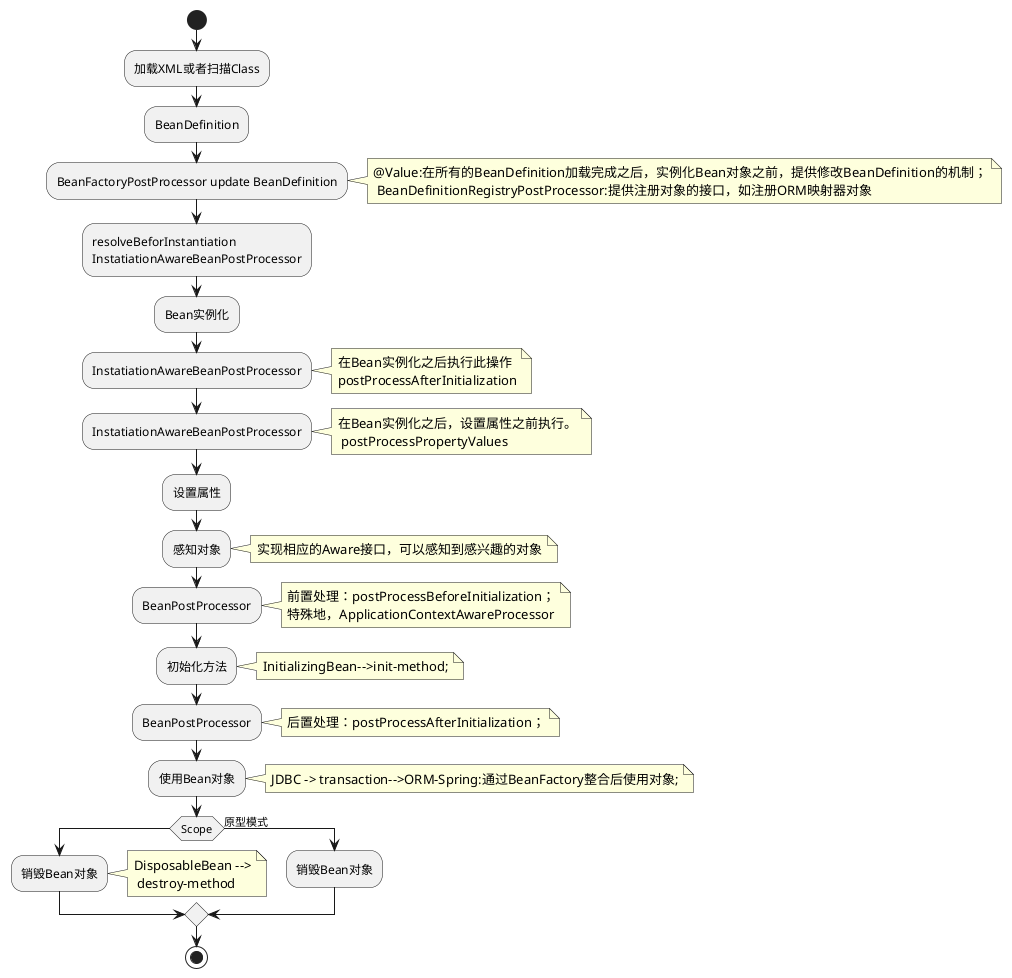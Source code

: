 @startuml
'https://plantuml.com/activity-diagram-beta

start
:加载XML或者扫描Class;
:BeanDefinition;
:BeanFactoryPostProcessor update BeanDefinition;
note right:@Value:在所有的BeanDefinition加载完成之后，实例化Bean对象之前，提供修改BeanDefinition的机制；\n BeanDefinitionRegistryPostProcessor:提供注册对象的接口，如注册ORM映射器对象
:resolveBeforInstantiation \nInstatiationAwareBeanPostProcessor;
:Bean实例化;
:InstatiationAwareBeanPostProcessor;
note right:在Bean实例化之后执行此操作\npostProcessAfterInitialization
:InstatiationAwareBeanPostProcessor;
note right: 在Bean实例化之后，设置属性之前执行。\n postProcessPropertyValues
:设置属性;
:感知对象;
note right:实现相应的Aware接口，可以感知到感兴趣的对象
:BeanPostProcessor;
note right: 前置处理：postProcessBeforeInitialization；\n特殊地，ApplicationContextAwareProcessor
:初始化方法;
note right:InitializingBean-->init-method;
:BeanPostProcessor;
note right: 后置处理：postProcessAfterInitialization；
:使用Bean对象;
note right: JDBC -> transaction-->ORM-Spring:通过BeanFactory整合后使用对象;
if (Scope) then
  :销毁Bean对象;
  note right:DisposableBean -->\n destroy-method
else (原型模式)
  :销毁Bean对象;
endif

stop

@enduml
